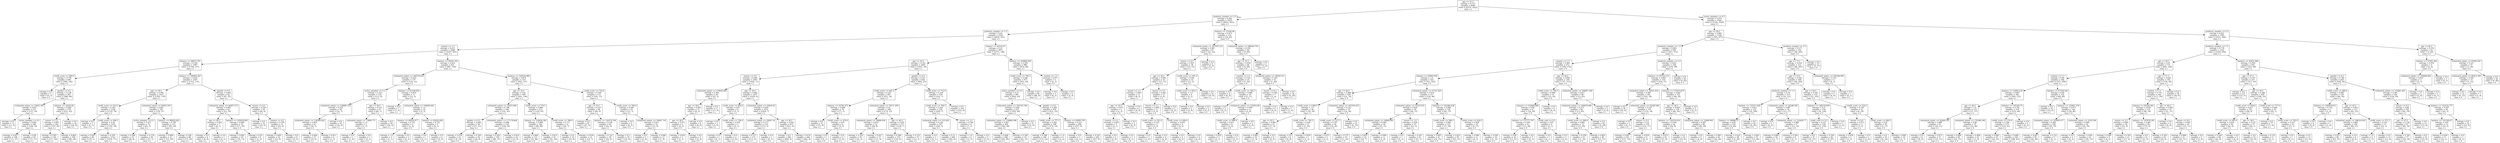 digraph Tree {
node [shape=box] ;
0 [label="age <= 41.5\nentropy = 0.727\nsamples = 8000\nvalue = [6378, 1622]\nclass = ["] ;
1 [label="products_number <= 2.5\nentropy = 0.492\nsamples = 5435\nvalue = [4852, 583]\nclass = ["] ;
0 -> 1 [labeldistance=2.5, labelangle=45, headlabel="True"] ;
2 [label="products_number <= 1.5\nentropy = 0.45\nsamples = 5319\nvalue = [4818, 501]\nclass = ["] ;
1 -> 2 ;
3 [label="country <= 1.5\nentropy = 0.613\nsamples = 2648\nvalue = [2247, 401]\nclass = ["] ;
2 -> 3 ;
4 [label="balance <= 68072.797\nentropy = 0.526\nsamples = 1997\nvalue = [1760, 237]\nclass = ["] ;
3 -> 4 ;
5 [label="credit_score <= 409.0\nentropy = 0.738\nsamples = 490\nvalue = [388, 102]\nclass = ["] ;
4 -> 5 ;
6 [label="entropy = 0.0\nsamples = 3\nvalue = [0, 3]\nclass = 0"] ;
5 -> 6 ;
7 [label="gender <= 0.5\nentropy = 0.728\nsamples = 487\nvalue = [388, 99]\nclass = ["] ;
5 -> 7 ;
8 [label="estimated_salary <= 12835.395\nentropy = 0.821\nsamples = 211\nvalue = [157, 54]\nclass = ["] ;
7 -> 8 ;
9 [label="entropy = 0.0\nsamples = 11\nvalue = [11, 0]\nclass = ["] ;
8 -> 9 ;
10 [label="active_member <= 0.5\nentropy = 0.841\nsamples = 200\nvalue = [146, 54]\nclass = ["] ;
8 -> 10 ;
11 [label="entropy = 0.927\nsamples = 108\nvalue = [71, 37]\nclass = ["] ;
10 -> 11 ;
12 [label="entropy = 0.69\nsamples = 92\nvalue = [75, 17]\nclass = ["] ;
10 -> 12 ;
13 [label="balance <= 14324.82\nentropy = 0.642\nsamples = 276\nvalue = [231, 45]\nclass = ["] ;
7 -> 13 ;
14 [label="tenure <= 5.5\nentropy = 0.693\nsamples = 242\nvalue = [197, 45]\nclass = ["] ;
13 -> 14 ;
15 [label="entropy = 0.583\nsamples = 136\nvalue = [117, 19]\nclass = ["] ;
14 -> 15 ;
16 [label="entropy = 0.804\nsamples = 106\nvalue = [80, 26]\nclass = ["] ;
14 -> 16 ;
17 [label="entropy = 0.0\nsamples = 34\nvalue = [34, 0]\nclass = ["] ;
13 -> 17 ;
18 [label="balance <= 169602.367\nentropy = 0.435\nsamples = 1507\nvalue = [1372, 135]\nclass = ["] ;
4 -> 18 ;
19 [label="age <= 39.5\nentropy = 0.394\nsamples = 1415\nvalue = [1305, 110]\nclass = ["] ;
18 -> 19 ;
20 [label="credit_score <= 412.5\nentropy = 0.343\nsamples = 1234\nvalue = [1155, 79]\nclass = ["] ;
19 -> 20 ;
21 [label="entropy = 0.0\nsamples = 1\nvalue = [0, 1]\nclass = 0"] ;
20 -> 21 ;
22 [label="credit_score <= 496.5\nentropy = 0.34\nsamples = 1233\nvalue = [1155, 78]\nclass = ["] ;
20 -> 22 ;
23 [label="entropy = 0.097\nsamples = 80\nvalue = [79, 1]\nclass = ["] ;
22 -> 23 ;
24 [label="entropy = 0.354\nsamples = 1153\nvalue = [1076, 77]\nclass = ["] ;
22 -> 24 ;
25 [label="estimated_salary <= 93453.195\nentropy = 0.661\nsamples = 181\nvalue = [150, 31]\nclass = ["] ;
19 -> 25 ;
26 [label="active_member <= 0.5\nentropy = 0.371\nsamples = 70\nvalue = [65, 5]\nclass = ["] ;
25 -> 26 ;
27 [label="entropy = 0.544\nsamples = 32\nvalue = [28, 4]\nclass = ["] ;
26 -> 27 ;
28 [label="entropy = 0.176\nsamples = 38\nvalue = [37, 1]\nclass = ["] ;
26 -> 28 ;
29 [label="balance <= 99939.426\nentropy = 0.785\nsamples = 111\nvalue = [85, 26]\nclass = ["] ;
25 -> 29 ;
30 [label="entropy = 0.994\nsamples = 22\nvalue = [12, 10]\nclass = ["] ;
29 -> 30 ;
31 [label="entropy = 0.68\nsamples = 89\nvalue = [73, 16]\nclass = ["] ;
29 -> 31 ;
32 [label="gender <= 0.5\nentropy = 0.844\nsamples = 92\nvalue = [67, 25]\nclass = ["] ;
18 -> 32 ;
33 [label="estimated_salary <= 44407.275\nentropy = 0.993\nsamples = 42\nvalue = [23, 19]\nclass = ["] ;
32 -> 33 ;
34 [label="age <= 40.5\nentropy = 0.592\nsamples = 7\nvalue = [6, 1]\nclass = ["] ;
33 -> 34 ;
35 [label="entropy = 0.0\nsamples = 6\nvalue = [6, 0]\nclass = ["] ;
34 -> 35 ;
36 [label="entropy = 0.0\nsamples = 1\nvalue = [0, 1]\nclass = 0"] ;
34 -> 36 ;
37 [label="balance <= 202018.805\nentropy = 0.999\nsamples = 35\nvalue = [17, 18]\nclass = 0"] ;
33 -> 37 ;
38 [label="entropy = 0.992\nsamples = 29\nvalue = [16, 13]\nclass = ["] ;
37 -> 38 ;
39 [label="entropy = 0.65\nsamples = 6\nvalue = [1, 5]\nclass = 0"] ;
37 -> 39 ;
40 [label="tenure <= 4.5\nentropy = 0.529\nsamples = 50\nvalue = [44, 6]\nclass = ["] ;
32 -> 40 ;
41 [label="entropy = 0.0\nsamples = 19\nvalue = [19, 0]\nclass = ["] ;
40 -> 41 ;
42 [label="country <= 0.5\nentropy = 0.709\nsamples = 31\nvalue = [25, 6]\nclass = ["] ;
40 -> 42 ;
43 [label="entropy = 0.845\nsamples = 22\nvalue = [16, 6]\nclass = ["] ;
42 -> 43 ;
44 [label="entropy = 0.0\nsamples = 9\nvalue = [9, 0]\nclass = ["] ;
42 -> 44 ;
45 [label="balance <= 99187.543\nentropy = 0.814\nsamples = 651\nvalue = [487, 164]\nclass = ["] ;
3 -> 45 ;
46 [label="estimated_salary <= 184754.625\nentropy = 0.453\nsamples = 137\nvalue = [124, 13]\nclass = ["] ;
45 -> 46 ;
47 [label="active_member <= 0.5\nentropy = 0.353\nsamples = 120\nvalue = [112, 8]\nclass = ["] ;
46 -> 47 ;
48 [label="estimated_salary <= 128985.352\nentropy = 0.525\nsamples = 59\nvalue = [52, 7]\nclass = ["] ;
47 -> 48 ;
49 [label="estimated_salary <= 118369.262\nentropy = 0.659\nsamples = 41\nvalue = [34, 7]\nclass = ["] ;
48 -> 49 ;
50 [label="entropy = 0.494\nsamples = 37\nvalue = [33, 4]\nclass = ["] ;
49 -> 50 ;
51 [label="entropy = 0.811\nsamples = 4\nvalue = [1, 3]\nclass = 0"] ;
49 -> 51 ;
52 [label="entropy = 0.0\nsamples = 18\nvalue = [18, 0]\nclass = ["] ;
48 -> 52 ;
53 [label="age <= 20.0\nentropy = 0.121\nsamples = 61\nvalue = [60, 1]\nclass = ["] ;
47 -> 53 ;
54 [label="estimated_salary <= 73899.771\nentropy = 1.0\nsamples = 2\nvalue = [1, 1]\nclass = ["] ;
53 -> 54 ;
55 [label="entropy = 0.0\nsamples = 1\nvalue = [1, 0]\nclass = ["] ;
54 -> 55 ;
56 [label="entropy = 0.0\nsamples = 1\nvalue = [0, 1]\nclass = 0"] ;
54 -> 56 ;
57 [label="entropy = 0.0\nsamples = 59\nvalue = [59, 0]\nclass = ["] ;
53 -> 57 ;
58 [label="balance <= 81108.629\nentropy = 0.874\nsamples = 17\nvalue = [12, 5]\nclass = ["] ;
46 -> 58 ;
59 [label="entropy = 0.0\nsamples = 7\nvalue = [7, 0]\nclass = ["] ;
58 -> 59 ;
60 [label="estimated_salary <= 194669.461\nentropy = 1.0\nsamples = 10\nvalue = [5, 5]\nclass = ["] ;
58 -> 60 ;
61 [label="balance <= 89934.977\nentropy = 0.722\nsamples = 5\nvalue = [1, 4]\nclass = 0"] ;
60 -> 61 ;
62 [label="entropy = 1.0\nsamples = 2\nvalue = [1, 1]\nclass = ["] ;
61 -> 62 ;
63 [label="entropy = 0.0\nsamples = 3\nvalue = [0, 3]\nclass = 0"] ;
61 -> 63 ;
64 [label="balance <= 83034.004\nentropy = 0.722\nsamples = 5\nvalue = [4, 1]\nclass = ["] ;
60 -> 64 ;
65 [label="entropy = 0.0\nsamples = 1\nvalue = [0, 1]\nclass = 0"] ;
64 -> 65 ;
66 [label="entropy = 0.0\nsamples = 4\nvalue = [4, 0]\nclass = ["] ;
64 -> 66 ;
67 [label="balance <= 145016.984\nentropy = 0.874\nsamples = 514\nvalue = [363, 151]\nclass = ["] ;
45 -> 67 ;
68 [label="age <= 33.5\nentropy = 0.93\nsamples = 399\nvalue = [261, 138]\nclass = ["] ;
67 -> 68 ;
69 [label="estimated_salary <= 74353.699\nentropy = 0.798\nsamples = 186\nvalue = [141, 45]\nclass = ["] ;
68 -> 69 ;
70 [label="gender <= 0.5\nentropy = 0.944\nsamples = 58\nvalue = [37, 21]\nclass = ["] ;
69 -> 70 ;
71 [label="entropy = 0.976\nsamples = 22\nvalue = [9, 13]\nclass = 0"] ;
70 -> 71 ;
72 [label="entropy = 0.764\nsamples = 36\nvalue = [28, 8]\nclass = ["] ;
70 -> 72 ;
73 [label="estimated_salary <= 177178.844\nentropy = 0.696\nsamples = 128\nvalue = [104, 24]\nclass = ["] ;
69 -> 73 ;
74 [label="entropy = 0.595\nsamples = 104\nvalue = [89, 15]\nclass = ["] ;
73 -> 74 ;
75 [label="entropy = 0.954\nsamples = 24\nvalue = [15, 9]\nclass = ["] ;
73 -> 75 ;
76 [label="credit_score <= 770.5\nentropy = 0.988\nsamples = 213\nvalue = [120, 93]\nclass = ["] ;
68 -> 76 ;
77 [label="balance <= 128454.246\nentropy = 0.998\nsamples = 182\nvalue = [96, 86]\nclass = ["] ;
76 -> 77 ;
78 [label="entropy = 0.994\nsamples = 121\nvalue = [55, 66]\nclass = 0"] ;
77 -> 78 ;
79 [label="entropy = 0.913\nsamples = 61\nvalue = [41, 20]\nclass = ["] ;
77 -> 79 ;
80 [label="credit_score <= 788.0\nentropy = 0.771\nsamples = 31\nvalue = [24, 7]\nclass = ["] ;
76 -> 80 ;
81 [label="entropy = 0.0\nsamples = 10\nvalue = [10, 0]\nclass = ["] ;
80 -> 81 ;
82 [label="entropy = 0.918\nsamples = 21\nvalue = [14, 7]\nclass = ["] ;
80 -> 82 ;
83 [label="credit_score <= 755.0\nentropy = 0.509\nsamples = 115\nvalue = [102, 13]\nclass = ["] ;
67 -> 83 ;
84 [label="age <= 33.5\nentropy = 0.337\nsamples = 96\nvalue = [90, 6]\nclass = ["] ;
83 -> 84 ;
85 [label="entropy = 0.0\nsamples = 47\nvalue = [47, 0]\nclass = ["] ;
84 -> 85 ;
86 [label="balance <= 154374.766\nentropy = 0.536\nsamples = 49\nvalue = [43, 6]\nclass = ["] ;
84 -> 86 ;
87 [label="entropy = 0.722\nsamples = 30\nvalue = [24, 6]\nclass = ["] ;
86 -> 87 ;
88 [label="entropy = 0.0\nsamples = 19\nvalue = [19, 0]\nclass = ["] ;
86 -> 88 ;
89 [label="credit_score <= 760.0\nentropy = 0.949\nsamples = 19\nvalue = [12, 7]\nclass = ["] ;
83 -> 89 ;
90 [label="entropy = 0.0\nsamples = 3\nvalue = [0, 3]\nclass = 0"] ;
89 -> 90 ;
91 [label="estimated_salary <= 59461.754\nentropy = 0.811\nsamples = 16\nvalue = [12, 4]\nclass = ["] ;
89 -> 91 ;
92 [label="entropy = 0.0\nsamples = 5\nvalue = [5, 0]\nclass = ["] ;
91 -> 92 ;
93 [label="entropy = 0.946\nsamples = 11\nvalue = [7, 4]\nclass = ["] ;
91 -> 93 ;
94 [label="balance <= 82533.07\nentropy = 0.23\nsamples = 2671\nvalue = [2571, 100]\nclass = ["] ;
2 -> 94 ;
95 [label="age <= 35.5\nentropy = 0.142\nsamples = 1691\nvalue = [1657, 34]\nclass = ["] ;
94 -> 95 ;
96 [label="tenure <= 0.5\nentropy = 0.083\nsamples = 1065\nvalue = [1054, 11]\nclass = ["] ;
95 -> 96 ;
97 [label="estimated_salary <= 110630.863\nentropy = 0.491\nsamples = 28\nvalue = [25, 3]\nclass = ["] ;
96 -> 97 ;
98 [label="age <= 29.5\nentropy = 0.845\nsamples = 11\nvalue = [8, 3]\nclass = ["] ;
97 -> 98 ;
99 [label="age <= 26.5\nentropy = 0.971\nsamples = 5\nvalue = [2, 3]\nclass = 0"] ;
98 -> 99 ;
100 [label="entropy = 0.918\nsamples = 3\nvalue = [2, 1]\nclass = ["] ;
99 -> 100 ;
101 [label="entropy = 0.0\nsamples = 2\nvalue = [0, 2]\nclass = 0"] ;
99 -> 101 ;
102 [label="entropy = 0.0\nsamples = 6\nvalue = [6, 0]\nclass = ["] ;
98 -> 102 ;
103 [label="entropy = 0.0\nsamples = 17\nvalue = [17, 0]\nclass = ["] ;
97 -> 103 ;
104 [label="age <= 18.5\nentropy = 0.065\nsamples = 1037\nvalue = [1029, 8]\nclass = ["] ;
96 -> 104 ;
105 [label="credit_score <= 660.0\nentropy = 0.65\nsamples = 6\nvalue = [5, 1]\nclass = ["] ;
104 -> 105 ;
106 [label="entropy = 0.0\nsamples = 3\nvalue = [3, 0]\nclass = ["] ;
105 -> 106 ;
107 [label="credit_score <= 706.0\nentropy = 0.918\nsamples = 3\nvalue = [2, 1]\nclass = ["] ;
105 -> 107 ;
108 [label="entropy = 0.0\nsamples = 1\nvalue = [0, 1]\nclass = 0"] ;
107 -> 108 ;
109 [label="entropy = 0.0\nsamples = 2\nvalue = [2, 0]\nclass = ["] ;
107 -> 109 ;
110 [label="estimated_salary <= 19434.04\nentropy = 0.059\nsamples = 1031\nvalue = [1024, 7]\nclass = ["] ;
104 -> 110 ;
111 [label="estimated_salary <= 19097.16\nentropy = 0.173\nsamples = 116\nvalue = [113, 3]\nclass = ["] ;
110 -> 111 ;
112 [label="entropy = 0.127\nsamples = 115\nvalue = [113, 2]\nclass = ["] ;
111 -> 112 ;
113 [label="entropy = 0.0\nsamples = 1\nvalue = [0, 1]\nclass = 0"] ;
111 -> 113 ;
114 [label="age <= 30.5\nentropy = 0.041\nsamples = 915\nvalue = [911, 4]\nclass = ["] ;
110 -> 114 ;
115 [label="entropy = 0.0\nsamples = 469\nvalue = [469, 0]\nclass = ["] ;
114 -> 115 ;
116 [label="entropy = 0.074\nsamples = 446\nvalue = [442, 4]\nclass = ["] ;
114 -> 116 ;
117 [label="gender <= 0.5\nentropy = 0.227\nsamples = 626\nvalue = [603, 23]\nclass = ["] ;
95 -> 117 ;
118 [label="credit_score <= 605.5\nentropy = 0.327\nsamples = 267\nvalue = [251, 16]\nclass = ["] ;
117 -> 118 ;
119 [label="balance <= 16781.975\nentropy = 0.099\nsamples = 78\nvalue = [77, 1]\nclass = ["] ;
118 -> 119 ;
120 [label="entropy = 0.0\nsamples = 72\nvalue = [72, 0]\nclass = ["] ;
119 -> 120 ;
121 [label="credit_score <= 479.0\nentropy = 0.65\nsamples = 6\nvalue = [5, 1]\nclass = ["] ;
119 -> 121 ;
122 [label="entropy = 0.0\nsamples = 1\nvalue = [0, 1]\nclass = 0"] ;
121 -> 122 ;
123 [label="entropy = 0.0\nsamples = 5\nvalue = [5, 0]\nclass = ["] ;
121 -> 123 ;
124 [label="estimated_salary <= 59111.959\nentropy = 0.4\nsamples = 189\nvalue = [174, 15]\nclass = ["] ;
118 -> 124 ;
125 [label="estimated_salary <= 39868.834\nentropy = 0.619\nsamples = 52\nvalue = [44, 8]\nclass = ["] ;
124 -> 125 ;
126 [label="entropy = 0.316\nsamples = 35\nvalue = [33, 2]\nclass = ["] ;
125 -> 126 ;
127 [label="entropy = 0.937\nsamples = 17\nvalue = [11, 6]\nclass = ["] ;
125 -> 127 ;
128 [label="age <= 40.5\nentropy = 0.291\nsamples = 137\nvalue = [130, 7]\nclass = ["] ;
124 -> 128 ;
129 [label="entropy = 0.208\nsamples = 122\nvalue = [118, 4]\nclass = ["] ;
128 -> 129 ;
130 [label="entropy = 0.722\nsamples = 15\nvalue = [12, 3]\nclass = ["] ;
128 -> 130 ;
131 [label="credit_score <= 712.0\nentropy = 0.139\nsamples = 359\nvalue = [352, 7]\nclass = ["] ;
117 -> 131 ;
132 [label="credit_score <= 706.5\nentropy = 0.181\nsamples = 256\nvalue = [249, 7]\nclass = ["] ;
131 -> 132 ;
133 [label="estimated_salary <= 535.495\nentropy = 0.143\nsamples = 247\nvalue = [242, 5]\nclass = ["] ;
132 -> 133 ;
134 [label="entropy = 0.0\nsamples = 1\nvalue = [0, 1]\nclass = 0"] ;
133 -> 134 ;
135 [label="entropy = 0.12\nsamples = 246\nvalue = [242, 4]\nclass = ["] ;
133 -> 135 ;
136 [label="tenure <= 2.5\nentropy = 0.764\nsamples = 9\nvalue = [7, 2]\nclass = ["] ;
132 -> 136 ;
137 [label="entropy = 1.0\nsamples = 4\nvalue = [2, 2]\nclass = ["] ;
136 -> 137 ;
138 [label="entropy = 0.0\nsamples = 5\nvalue = [5, 0]\nclass = ["] ;
136 -> 138 ;
139 [label="entropy = 0.0\nsamples = 103\nvalue = [103, 0]\nclass = ["] ;
131 -> 139 ;
140 [label="balance <= 205892.859\nentropy = 0.356\nsamples = 980\nvalue = [914, 66]\nclass = ["] ;
94 -> 140 ;
141 [label="credit_score <= 785.5\nentropy = 0.346\nsamples = 975\nvalue = [912, 63]\nclass = ["] ;
140 -> 141 ;
142 [label="active_member <= 0.5\nentropy = 0.37\nsamples = 887\nvalue = [824, 63]\nclass = ["] ;
141 -> 142 ;
143 [label="estimated_salary <= 183143.766\nentropy = 0.444\nsamples = 433\nvalue = [393, 40]\nclass = ["] ;
142 -> 143 ;
144 [label="estimated_salary <= 159860.586\nentropy = 0.467\nsamples = 402\nvalue = [362, 40]\nclass = ["] ;
143 -> 144 ;
145 [label="entropy = 0.404\nsamples = 348\nvalue = [320, 28]\nclass = ["] ;
144 -> 145 ;
146 [label="entropy = 0.764\nsamples = 54\nvalue = [42, 12]\nclass = ["] ;
144 -> 146 ;
147 [label="entropy = 0.0\nsamples = 31\nvalue = [31, 0]\nclass = ["] ;
143 -> 147 ;
148 [label="gender <= 0.5\nentropy = 0.289\nsamples = 454\nvalue = [431, 23]\nclass = ["] ;
142 -> 148 ;
149 [label="credit_score <= 777.5\nentropy = 0.382\nsamples = 188\nvalue = [174, 14]\nclass = ["] ;
148 -> 149 ;
150 [label="entropy = 0.348\nsamples = 184\nvalue = [172, 12]\nclass = ["] ;
149 -> 150 ;
151 [label="entropy = 1.0\nsamples = 4\nvalue = [2, 2]\nclass = ["] ;
149 -> 151 ;
152 [label="balance <= 83893.793\nentropy = 0.213\nsamples = 266\nvalue = [257, 9]\nclass = ["] ;
148 -> 152 ;
153 [label="entropy = 0.0\nsamples = 1\nvalue = [0, 1]\nclass = 0"] ;
152 -> 153 ;
154 [label="entropy = 0.195\nsamples = 265\nvalue = [257, 8]\nclass = ["] ;
152 -> 154 ;
155 [label="entropy = 0.0\nsamples = 88\nvalue = [88, 0]\nclass = ["] ;
141 -> 155 ;
156 [label="country <= 1.5\nentropy = 0.971\nsamples = 5\nvalue = [2, 3]\nclass = 0"] ;
140 -> 156 ;
157 [label="entropy = 0.0\nsamples = 3\nvalue = [0, 3]\nclass = 0"] ;
156 -> 157 ;
158 [label="entropy = 0.0\nsamples = 2\nvalue = [2, 0]\nclass = ["] ;
156 -> 158 ;
159 [label="balance <= 23194.08\nentropy = 0.873\nsamples = 116\nvalue = [34, 82]\nclass = 0"] ;
1 -> 159 ;
160 [label="estimated_salary <= 167555.125\nentropy = 0.997\nsamples = 47\nvalue = [25, 22]\nclass = ["] ;
159 -> 160 ;
161 [label="tenure <= 6.5\nentropy = 0.927\nsamples = 38\nvalue = [25, 13]\nclass = ["] ;
160 -> 161 ;
162 [label="age <= 36.5\nentropy = 0.995\nsamples = 24\nvalue = [13, 11]\nclass = ["] ;
161 -> 162 ;
163 [label="tenure <= 1.5\nentropy = 0.845\nsamples = 11\nvalue = [8, 3]\nclass = ["] ;
162 -> 163 ;
164 [label="age <= 32.5\nentropy = 0.971\nsamples = 5\nvalue = [2, 3]\nclass = 0"] ;
163 -> 164 ;
165 [label="country <= 0.5\nentropy = 0.918\nsamples = 3\nvalue = [2, 1]\nclass = ["] ;
164 -> 165 ;
166 [label="entropy = 0.0\nsamples = 2\nvalue = [2, 0]\nclass = ["] ;
165 -> 166 ;
167 [label="entropy = 0.0\nsamples = 1\nvalue = [0, 1]\nclass = 0"] ;
165 -> 167 ;
168 [label="entropy = 0.0\nsamples = 2\nvalue = [0, 2]\nclass = 0"] ;
164 -> 168 ;
169 [label="entropy = 0.0\nsamples = 6\nvalue = [6, 0]\nclass = ["] ;
163 -> 169 ;
170 [label="tenure <= 5.5\nentropy = 0.961\nsamples = 13\nvalue = [5, 8]\nclass = 0"] ;
162 -> 170 ;
171 [label="tenure <= 2.5\nentropy = 0.994\nsamples = 11\nvalue = [5, 6]\nclass = 0"] ;
170 -> 171 ;
172 [label="credit_score <= 521.0\nentropy = 0.722\nsamples = 5\nvalue = [1, 4]\nclass = 0"] ;
171 -> 172 ;
173 [label="entropy = 0.0\nsamples = 1\nvalue = [1, 0]\nclass = ["] ;
172 -> 173 ;
174 [label="entropy = 0.0\nsamples = 4\nvalue = [0, 4]\nclass = 0"] ;
172 -> 174 ;
175 [label="credit_score <= 606.0\nentropy = 0.918\nsamples = 6\nvalue = [4, 2]\nclass = ["] ;
171 -> 175 ;
176 [label="entropy = 0.0\nsamples = 2\nvalue = [0, 2]\nclass = 0"] ;
175 -> 176 ;
177 [label="entropy = 0.0\nsamples = 4\nvalue = [4, 0]\nclass = ["] ;
175 -> 177 ;
178 [label="entropy = 0.0\nsamples = 2\nvalue = [0, 2]\nclass = 0"] ;
170 -> 178 ;
179 [label="credit_score <= 597.5\nentropy = 0.592\nsamples = 14\nvalue = [12, 2]\nclass = ["] ;
161 -> 179 ;
180 [label="credit_score <= 592.5\nentropy = 1.0\nsamples = 4\nvalue = [2, 2]\nclass = ["] ;
179 -> 180 ;
181 [label="entropy = 0.0\nsamples = 2\nvalue = [2, 0]\nclass = ["] ;
180 -> 181 ;
182 [label="entropy = 0.0\nsamples = 2\nvalue = [0, 2]\nclass = 0"] ;
180 -> 182 ;
183 [label="entropy = 0.0\nsamples = 10\nvalue = [10, 0]\nclass = ["] ;
179 -> 183 ;
184 [label="entropy = 0.0\nsamples = 9\nvalue = [0, 9]\nclass = 0"] ;
160 -> 184 ;
185 [label="estimated_salary <= 188544.703\nentropy = 0.559\nsamples = 69\nvalue = [9, 60]\nclass = 0"] ;
159 -> 185 ;
186 [label="age <= 35.5\nentropy = 0.439\nsamples = 66\nvalue = [6, 60]\nclass = 0"] ;
185 -> 186 ;
187 [label="country <= 1.5\nentropy = 0.722\nsamples = 25\nvalue = [5, 20]\nclass = 0"] ;
186 -> 187 ;
188 [label="entropy = 0.0\nsamples = 9\nvalue = [0, 9]\nclass = 0"] ;
187 -> 188 ;
189 [label="credit_score <= 585.5\nentropy = 0.896\nsamples = 16\nvalue = [5, 11]\nclass = 0"] ;
187 -> 189 ;
190 [label="entropy = 0.0\nsamples = 5\nvalue = [0, 5]\nclass = 0"] ;
189 -> 190 ;
191 [label="estimated_salary <= 132916.68\nentropy = 0.994\nsamples = 11\nvalue = [5, 6]\nclass = 0"] ;
189 -> 191 ;
192 [label="credit_score <= 686.0\nentropy = 0.811\nsamples = 8\nvalue = [2, 6]\nclass = 0"] ;
191 -> 192 ;
193 [label="entropy = 0.918\nsamples = 3\nvalue = [2, 1]\nclass = ["] ;
192 -> 193 ;
194 [label="entropy = 0.0\nsamples = 5\nvalue = [0, 5]\nclass = 0"] ;
192 -> 194 ;
195 [label="entropy = 0.0\nsamples = 3\nvalue = [3, 0]\nclass = ["] ;
191 -> 195 ;
196 [label="estimated_salary <= 18918.101\nentropy = 0.165\nsamples = 41\nvalue = [1, 40]\nclass = 0"] ;
186 -> 196 ;
197 [label="tenure <= 6.5\nentropy = 0.592\nsamples = 7\nvalue = [1, 6]\nclass = 0"] ;
196 -> 197 ;
198 [label="entropy = 0.0\nsamples = 6\nvalue = [0, 6]\nclass = 0"] ;
197 -> 198 ;
199 [label="entropy = 0.0\nsamples = 1\nvalue = [1, 0]\nclass = ["] ;
197 -> 199 ;
200 [label="entropy = 0.0\nsamples = 34\nvalue = [0, 34]\nclass = 0"] ;
196 -> 200 ;
201 [label="entropy = 0.0\nsamples = 3\nvalue = [3, 0]\nclass = ["] ;
185 -> 201 ;
202 [label="active_member <= 0.5\nentropy = 0.974\nsamples = 2565\nvalue = [1526, 1039]\nclass = ["] ;
0 -> 202 [labeldistance=2.5, labelangle=-45, headlabel="False"] ;
203 [label="age <= 50.5\nentropy = 0.985\nsamples = 1180\nvalue = [505, 675]\nclass = 0"] ;
202 -> 203 ;
204 [label="products_number <= 1.5\nentropy = 0.993\nsamples = 830\nvalue = [457, 373]\nclass = ["] ;
203 -> 204 ;
205 [label="country <= 1.5\nentropy = 0.981\nsamples = 472\nvalue = [198, 274]\nclass = 0"] ;
204 -> 205 ;
206 [label="balance <= 45492.939\nentropy = 1.0\nsamples = 323\nvalue = [161, 162]\nclass = 0"] ;
205 -> 206 ;
207 [label="age <= 44.5\nentropy = 0.884\nsamples = 106\nvalue = [32, 74]\nclass = 0"] ;
206 -> 207 ;
208 [label="credit_score <= 689.5\nentropy = 1.0\nsamples = 36\nvalue = [18, 18]\nclass = ["] ;
207 -> 208 ;
209 [label="age <= 43.5\nentropy = 0.904\nsamples = 25\nvalue = [17, 8]\nclass = ["] ;
208 -> 209 ;
210 [label="entropy = 0.982\nsamples = 19\nvalue = [11, 8]\nclass = ["] ;
209 -> 210 ;
211 [label="entropy = 0.0\nsamples = 6\nvalue = [6, 0]\nclass = ["] ;
209 -> 211 ;
212 [label="credit_score <= 785.5\nentropy = 0.439\nsamples = 11\nvalue = [1, 10]\nclass = 0"] ;
208 -> 212 ;
213 [label="entropy = 0.0\nsamples = 8\nvalue = [0, 8]\nclass = 0"] ;
212 -> 213 ;
214 [label="entropy = 0.918\nsamples = 3\nvalue = [1, 2]\nclass = 0"] ;
212 -> 214 ;
215 [label="estimated_salary <= 163109.453\nentropy = 0.722\nsamples = 70\nvalue = [14, 56]\nclass = 0"] ;
207 -> 215 ;
216 [label="credit_score <= 517.5\nentropy = 0.797\nsamples = 58\nvalue = [14, 44]\nclass = 0"] ;
215 -> 216 ;
217 [label="entropy = 0.971\nsamples = 5\nvalue = [3, 2]\nclass = ["] ;
216 -> 217 ;
218 [label="entropy = 0.737\nsamples = 53\nvalue = [11, 42]\nclass = 0"] ;
216 -> 218 ;
219 [label="entropy = 0.0\nsamples = 12\nvalue = [0, 12]\nclass = 0"] ;
215 -> 219 ;
220 [label="estimated_salary <= 57331.295\nentropy = 0.974\nsamples = 217\nvalue = [129, 88]\nclass = ["] ;
206 -> 220 ;
221 [label="estimated_salary <= 35333.635\nentropy = 0.818\nsamples = 59\nvalue = [44, 15]\nclass = ["] ;
220 -> 221 ;
222 [label="estimated_salary <= 26060.881\nentropy = 0.944\nsamples = 36\nvalue = [23, 13]\nclass = ["] ;
221 -> 222 ;
223 [label="entropy = 0.855\nsamples = 25\nvalue = [18, 7]\nclass = ["] ;
222 -> 223 ;
224 [label="entropy = 0.994\nsamples = 11\nvalue = [5, 6]\nclass = 0"] ;
222 -> 224 ;
225 [label="tenure <= 1.0\nentropy = 0.426\nsamples = 23\nvalue = [21, 2]\nclass = ["] ;
221 -> 225 ;
226 [label="entropy = 0.0\nsamples = 1\nvalue = [0, 1]\nclass = 0"] ;
225 -> 226 ;
227 [label="entropy = 0.267\nsamples = 22\nvalue = [21, 1]\nclass = ["] ;
225 -> 227 ;
228 [label="balance <= 161080.438\nentropy = 0.996\nsamples = 158\nvalue = [85, 73]\nclass = ["] ;
220 -> 228 ;
229 [label="credit_score <= 586.5\nentropy = 0.982\nsamples = 133\nvalue = [77, 56]\nclass = ["] ;
228 -> 229 ;
230 [label="entropy = 0.965\nsamples = 41\nvalue = [16, 25]\nclass = 0"] ;
229 -> 230 ;
231 [label="entropy = 0.922\nsamples = 92\nvalue = [61, 31]\nclass = ["] ;
229 -> 231 ;
232 [label="credit_score <= 634.0\nentropy = 0.904\nsamples = 25\nvalue = [8, 17]\nclass = 0"] ;
228 -> 232 ;
233 [label="entropy = 0.994\nsamples = 11\nvalue = [6, 5]\nclass = ["] ;
232 -> 233 ;
234 [label="entropy = 0.592\nsamples = 14\nvalue = [2, 12]\nclass = 0"] ;
232 -> 234 ;
235 [label="age <= 44.5\nentropy = 0.809\nsamples = 149\nvalue = [37, 112]\nclass = 0"] ;
205 -> 235 ;
236 [label="credit_score <= 764.5\nentropy = 0.986\nsamples = 51\nvalue = [22, 29]\nclass = 0"] ;
235 -> 236 ;
237 [label="balance <= 154408.688\nentropy = 0.96\nsamples = 47\nvalue = [18, 29]\nclass = 0"] ;
236 -> 237 ;
238 [label="balance <= 137777.797\nentropy = 0.901\nsamples = 41\nvalue = [13, 28]\nclass = 0"] ;
237 -> 238 ;
239 [label="entropy = 0.96\nsamples = 34\nvalue = [13, 21]\nclass = 0"] ;
238 -> 239 ;
240 [label="entropy = 0.0\nsamples = 7\nvalue = [0, 7]\nclass = 0"] ;
238 -> 240 ;
241 [label="credit_card <= 0.5\nentropy = 0.65\nsamples = 6\nvalue = [5, 1]\nclass = ["] ;
237 -> 241 ;
242 [label="entropy = 0.0\nsamples = 1\nvalue = [0, 1]\nclass = 0"] ;
241 -> 242 ;
243 [label="entropy = 0.0\nsamples = 5\nvalue = [5, 0]\nclass = ["] ;
241 -> 243 ;
244 [label="entropy = 0.0\nsamples = 4\nvalue = [4, 0]\nclass = ["] ;
236 -> 244 ;
245 [label="estimated_salary <= 196997.266\nentropy = 0.617\nsamples = 98\nvalue = [15, 83]\nclass = 0"] ;
235 -> 245 ;
246 [label="estimated_salary <= 164676.906\nentropy = 0.572\nsamples = 96\nvalue = [13, 83]\nclass = 0"] ;
245 -> 246 ;
247 [label="credit_score <= 589.0\nentropy = 0.681\nsamples = 72\nvalue = [13, 59]\nclass = 0"] ;
246 -> 247 ;
248 [label="entropy = 0.258\nsamples = 23\nvalue = [1, 22]\nclass = 0"] ;
247 -> 248 ;
249 [label="entropy = 0.803\nsamples = 49\nvalue = [12, 37]\nclass = 0"] ;
247 -> 249 ;
250 [label="entropy = 0.0\nsamples = 24\nvalue = [0, 24]\nclass = 0"] ;
246 -> 250 ;
251 [label="entropy = 0.0\nsamples = 2\nvalue = [2, 0]\nclass = ["] ;
245 -> 251 ;
252 [label="products_number <= 2.5\nentropy = 0.851\nsamples = 358\nvalue = [259, 99]\nclass = ["] ;
204 -> 252 ;
253 [label="balance <= 87316.215\nentropy = 0.681\nsamples = 316\nvalue = [259, 57]\nclass = ["] ;
252 -> 253 ;
254 [label="estimated_salary <= 32921.016\nentropy = 0.467\nsamples = 181\nvalue = [163, 18]\nclass = ["] ;
253 -> 254 ;
255 [label="entropy = 0.0\nsamples = 30\nvalue = [30, 0]\nclass = ["] ;
254 -> 255 ;
256 [label="estimated_salary <= 34328.246\nentropy = 0.527\nsamples = 151\nvalue = [133, 18]\nclass = ["] ;
254 -> 256 ;
257 [label="entropy = 0.0\nsamples = 1\nvalue = [0, 1]\nclass = 0"] ;
256 -> 257 ;
258 [label="tenure <= 9.5\nentropy = 0.51\nsamples = 150\nvalue = [133, 17]\nclass = ["] ;
256 -> 258 ;
259 [label="entropy = 0.467\nsamples = 141\nvalue = [127, 14]\nclass = ["] ;
258 -> 259 ;
260 [label="entropy = 0.918\nsamples = 9\nvalue = [6, 3]\nclass = ["] ;
258 -> 260 ;
261 [label="balance <= 173473.875\nentropy = 0.867\nsamples = 135\nvalue = [96, 39]\nclass = ["] ;
253 -> 261 ;
262 [label="age <= 44.5\nentropy = 0.829\nsamples = 130\nvalue = [96, 34]\nclass = ["] ;
261 -> 262 ;
263 [label="balance <= 134319.016\nentropy = 0.544\nsamples = 64\nvalue = [56, 8]\nclass = ["] ;
262 -> 263 ;
264 [label="entropy = 0.675\nsamples = 45\nvalue = [37, 8]\nclass = ["] ;
263 -> 264 ;
265 [label="entropy = 0.0\nsamples = 19\nvalue = [19, 0]\nclass = ["] ;
263 -> 265 ;
266 [label="estimated_salary <= 12900.905\nentropy = 0.967\nsamples = 66\nvalue = [40, 26]\nclass = ["] ;
262 -> 266 ;
267 [label="entropy = 0.0\nsamples = 4\nvalue = [4, 0]\nclass = ["] ;
266 -> 267 ;
268 [label="entropy = 0.981\nsamples = 62\nvalue = [36, 26]\nclass = ["] ;
266 -> 268 ;
269 [label="entropy = 0.0\nsamples = 5\nvalue = [0, 5]\nclass = 0"] ;
261 -> 269 ;
270 [label="entropy = 0.0\nsamples = 42\nvalue = [0, 42]\nclass = 0"] ;
252 -> 270 ;
271 [label="products_number <= 2.5\nentropy = 0.577\nsamples = 350\nvalue = [48, 302]\nclass = 0"] ;
203 -> 271 ;
272 [label="age <= 73.5\nentropy = 0.618\nsamples = 313\nvalue = [48, 265]\nclass = 0"] ;
271 -> 272 ;
273 [label="age <= 55.5\nentropy = 0.592\nsamples = 308\nvalue = [44, 264]\nclass = 0"] ;
272 -> 273 ;
274 [label="products_number <= 1.5\nentropy = 0.74\nsamples = 153\nvalue = [32, 121]\nclass = 0"] ;
273 -> 274 ;
275 [label="balance <= 135217.828\nentropy = 0.621\nsamples = 123\nvalue = [19, 104]\nclass = 0"] ;
274 -> 275 ;
276 [label="balance <= 99086.57\nentropy = 0.69\nsamples = 103\nvalue = [19, 84]\nclass = 0"] ;
275 -> 276 ;
277 [label="entropy = 0.414\nsamples = 48\nvalue = [4, 44]\nclass = 0"] ;
276 -> 277 ;
278 [label="entropy = 0.845\nsamples = 55\nvalue = [15, 40]\nclass = 0"] ;
276 -> 278 ;
279 [label="entropy = 0.0\nsamples = 20\nvalue = [0, 20]\nclass = 0"] ;
275 -> 279 ;
280 [label="estimated_salary <= 24188.285\nentropy = 0.987\nsamples = 30\nvalue = [13, 17]\nclass = 0"] ;
274 -> 280 ;
281 [label="entropy = 0.0\nsamples = 3\nvalue = [0, 3]\nclass = 0"] ;
280 -> 281 ;
282 [label="estimated_salary <= 123428.77\nentropy = 0.999\nsamples = 27\nvalue = [13, 14]\nclass = 0"] ;
280 -> 282 ;
283 [label="entropy = 0.964\nsamples = 18\nvalue = [11, 7]\nclass = ["] ;
282 -> 283 ;
284 [label="entropy = 0.764\nsamples = 9\nvalue = [2, 7]\nclass = 0"] ;
282 -> 284 ;
285 [label="age <= 64.5\nentropy = 0.393\nsamples = 155\nvalue = [12, 143]\nclass = 0"] ;
273 -> 285 ;
286 [label="balance <= 188159.859\nentropy = 0.27\nsamples = 130\nvalue = [6, 124]\nclass = 0"] ;
285 -> 286 ;
287 [label="credit_card <= 0.5\nentropy = 0.237\nsamples = 129\nvalue = [5, 124]\nclass = 0"] ;
286 -> 287 ;
288 [label="entropy = 0.0\nsamples = 37\nvalue = [0, 37]\nclass = 0"] ;
287 -> 288 ;
289 [label="entropy = 0.305\nsamples = 92\nvalue = [5, 87]\nclass = 0"] ;
287 -> 289 ;
290 [label="entropy = 0.0\nsamples = 1\nvalue = [1, 0]\nclass = ["] ;
286 -> 290 ;
291 [label="credit_score <= 534.5\nentropy = 0.795\nsamples = 25\nvalue = [6, 19]\nclass = 0"] ;
285 -> 291 ;
292 [label="tenure <= 8.0\nentropy = 0.971\nsamples = 5\nvalue = [3, 2]\nclass = ["] ;
291 -> 292 ;
293 [label="entropy = 0.918\nsamples = 3\nvalue = [1, 2]\nclass = 0"] ;
292 -> 293 ;
294 [label="entropy = 0.0\nsamples = 2\nvalue = [2, 0]\nclass = ["] ;
292 -> 294 ;
295 [label="credit_score <= 640.5\nentropy = 0.61\nsamples = 20\nvalue = [3, 17]\nclass = 0"] ;
291 -> 295 ;
296 [label="entropy = 0.0\nsamples = 10\nvalue = [0, 10]\nclass = 0"] ;
295 -> 296 ;
297 [label="entropy = 0.881\nsamples = 10\nvalue = [3, 7]\nclass = 0"] ;
295 -> 297 ;
298 [label="estimated_salary <= 182364.695\nentropy = 0.722\nsamples = 5\nvalue = [4, 1]\nclass = ["] ;
272 -> 298 ;
299 [label="entropy = 0.0\nsamples = 4\nvalue = [4, 0]\nclass = ["] ;
298 -> 299 ;
300 [label="entropy = 0.0\nsamples = 1\nvalue = [0, 1]\nclass = 0"] ;
298 -> 300 ;
301 [label="entropy = 0.0\nsamples = 37\nvalue = [0, 37]\nclass = 0"] ;
271 -> 301 ;
302 [label="products_number <= 2.5\nentropy = 0.831\nsamples = 1385\nvalue = [1021, 364]\nclass = ["] ;
202 -> 302 ;
303 [label="products_number <= 1.5\nentropy = 0.778\nsamples = 1322\nvalue = [1018, 304]\nclass = ["] ;
302 -> 303 ;
304 [label="age <= 58.5\nentropy = 0.91\nsamples = 731\nvalue = [493, 238]\nclass = ["] ;
303 -> 304 ;
305 [label="country <= 1.5\nentropy = 0.96\nsamples = 546\nvalue = [337, 209]\nclass = ["] ;
304 -> 305 ;
306 [label="balance <= 55405.234\nentropy = 0.897\nsamples = 392\nvalue = [269, 123]\nclass = ["] ;
305 -> 306 ;
307 [label="age <= 44.5\nentropy = 1.0\nsamples = 114\nvalue = [57, 57]\nclass = ["] ;
306 -> 307 ;
308 [label="estimated_salary <= 82440.195\nentropy = 0.898\nsamples = 35\nvalue = [24, 11]\nclass = ["] ;
307 -> 308 ;
309 [label="entropy = 0.0\nsamples = 8\nvalue = [8, 0]\nclass = ["] ;
308 -> 309 ;
310 [label="entropy = 0.975\nsamples = 27\nvalue = [16, 11]\nclass = ["] ;
308 -> 310 ;
311 [label="estimated_salary <= 176586.188\nentropy = 0.98\nsamples = 79\nvalue = [33, 46]\nclass = 0"] ;
307 -> 311 ;
312 [label="entropy = 0.996\nsamples = 69\nvalue = [32, 37]\nclass = 0"] ;
311 -> 312 ;
313 [label="entropy = 0.469\nsamples = 10\nvalue = [1, 9]\nclass = 0"] ;
311 -> 313 ;
314 [label="balance <= 195183.75\nentropy = 0.791\nsamples = 278\nvalue = [212, 66]\nclass = ["] ;
306 -> 314 ;
315 [label="credit_score <= 574.0\nentropy = 0.766\nsamples = 273\nvalue = [212, 61]\nclass = ["] ;
314 -> 315 ;
316 [label="entropy = 0.982\nsamples = 45\nvalue = [26, 19]\nclass = ["] ;
315 -> 316 ;
317 [label="entropy = 0.689\nsamples = 228\nvalue = [186, 42]\nclass = ["] ;
315 -> 317 ;
318 [label="entropy = 0.0\nsamples = 5\nvalue = [0, 5]\nclass = 0"] ;
314 -> 318 ;
319 [label="balance <= 87350.344\nentropy = 0.99\nsamples = 154\nvalue = [68, 86]\nclass = 0"] ;
305 -> 319 ;
320 [label="entropy = 0.0\nsamples = 10\nvalue = [10, 0]\nclass = ["] ;
319 -> 320 ;
321 [label="balance <= 132901.578\nentropy = 0.973\nsamples = 144\nvalue = [58, 86]\nclass = 0"] ;
319 -> 321 ;
322 [label="estimated_salary <= 193005.477\nentropy = 0.881\nsamples = 100\nvalue = [30, 70]\nclass = 0"] ;
321 -> 322 ;
323 [label="entropy = 0.847\nsamples = 95\nvalue = [26, 69]\nclass = 0"] ;
322 -> 323 ;
324 [label="entropy = 0.722\nsamples = 5\nvalue = [4, 1]\nclass = ["] ;
322 -> 324 ;
325 [label="estimated_salary <= 21925.88\nentropy = 0.946\nsamples = 44\nvalue = [28, 16]\nclass = ["] ;
321 -> 325 ;
326 [label="entropy = 0.0\nsamples = 3\nvalue = [0, 3]\nclass = 0"] ;
325 -> 326 ;
327 [label="entropy = 0.901\nsamples = 41\nvalue = [28, 13]\nclass = ["] ;
325 -> 327 ;
328 [label="age <= 71.5\nentropy = 0.626\nsamples = 185\nvalue = [156, 29]\nclass = ["] ;
304 -> 328 ;
329 [label="country <= 1.5\nentropy = 0.719\nsamples = 146\nvalue = [117, 29]\nclass = ["] ;
328 -> 329 ;
330 [label="balance <= 65185.045\nentropy = 0.629\nsamples = 114\nvalue = [96, 18]\nclass = ["] ;
329 -> 330 ;
331 [label="tenure <= 2.5\nentropy = 0.881\nsamples = 30\nvalue = [21, 9]\nclass = ["] ;
330 -> 331 ;
332 [label="entropy = 0.991\nsamples = 9\nvalue = [4, 5]\nclass = 0"] ;
331 -> 332 ;
333 [label="entropy = 0.702\nsamples = 21\nvalue = [17, 4]\nclass = ["] ;
331 -> 333 ;
334 [label="balance <= 107870.285\nentropy = 0.491\nsamples = 84\nvalue = [75, 9]\nclass = ["] ;
330 -> 334 ;
335 [label="entropy = 0.0\nsamples = 21\nvalue = [21, 0]\nclass = ["] ;
334 -> 335 ;
336 [label="entropy = 0.592\nsamples = 63\nvalue = [54, 9]\nclass = ["] ;
334 -> 336 ;
337 [label="age <= 60.5\nentropy = 0.928\nsamples = 32\nvalue = [21, 11]\nclass = ["] ;
329 -> 337 ;
338 [label="entropy = 0.0\nsamples = 6\nvalue = [6, 0]\nclass = ["] ;
337 -> 338 ;
339 [label="tenure <= 8.0\nentropy = 0.983\nsamples = 26\nvalue = [15, 11]\nclass = ["] ;
337 -> 339 ;
340 [label="entropy = 0.998\nsamples = 21\nvalue = [10, 11]\nclass = 0"] ;
339 -> 340 ;
341 [label="entropy = 0.0\nsamples = 5\nvalue = [5, 0]\nclass = ["] ;
339 -> 341 ;
342 [label="entropy = 0.0\nsamples = 39\nvalue = [39, 0]\nclass = ["] ;
328 -> 342 ;
343 [label="balance <= 43031.969\nentropy = 0.505\nsamples = 591\nvalue = [525, 66]\nclass = ["] ;
303 -> 343 ;
344 [label="age <= 47.5\nentropy = 0.197\nsamples = 327\nvalue = [317, 10]\nclass = ["] ;
343 -> 344 ;
345 [label="entropy = 0.0\nsamples = 127\nvalue = [127, 0]\nclass = ["] ;
344 -> 345 ;
346 [label="age <= 59.5\nentropy = 0.286\nsamples = 200\nvalue = [190, 10]\nclass = ["] ;
344 -> 346 ;
347 [label="credit_score <= 650.0\nentropy = 0.417\nsamples = 107\nvalue = [98, 9]\nclass = ["] ;
346 -> 347 ;
348 [label="credit_score <= 643.0\nentropy = 0.634\nsamples = 50\nvalue = [42, 8]\nclass = ["] ;
347 -> 348 ;
349 [label="entropy = 0.544\nsamples = 48\nvalue = [42, 6]\nclass = ["] ;
348 -> 349 ;
350 [label="entropy = 0.0\nsamples = 2\nvalue = [0, 2]\nclass = 0"] ;
348 -> 350 ;
351 [label="age <= 58.5\nentropy = 0.127\nsamples = 57\nvalue = [56, 1]\nclass = ["] ;
347 -> 351 ;
352 [label="entropy = 0.0\nsamples = 52\nvalue = [52, 0]\nclass = ["] ;
351 -> 352 ;
353 [label="entropy = 0.722\nsamples = 5\nvalue = [4, 1]\nclass = ["] ;
351 -> 353 ;
354 [label="credit_score <= 777.0\nentropy = 0.086\nsamples = 93\nvalue = [92, 1]\nclass = ["] ;
346 -> 354 ;
355 [label="entropy = 0.0\nsamples = 77\nvalue = [77, 0]\nclass = ["] ;
354 -> 355 ;
356 [label="credit_score <= 783.0\nentropy = 0.337\nsamples = 16\nvalue = [15, 1]\nclass = ["] ;
354 -> 356 ;
357 [label="entropy = 0.0\nsamples = 1\nvalue = [0, 1]\nclass = 0"] ;
356 -> 357 ;
358 [label="entropy = 0.0\nsamples = 15\nvalue = [15, 0]\nclass = ["] ;
356 -> 358 ;
359 [label="gender <= 0.5\nentropy = 0.746\nsamples = 264\nvalue = [208, 56]\nclass = ["] ;
343 -> 359 ;
360 [label="credit_score <= 488.0\nentropy = 0.881\nsamples = 120\nvalue = [84, 36]\nclass = ["] ;
359 -> 360 ;
361 [label="balance <= 160918.813\nentropy = 0.722\nsamples = 5\nvalue = [1, 4]\nclass = 0"] ;
360 -> 361 ;
362 [label="entropy = 0.0\nsamples = 4\nvalue = [0, 4]\nclass = 0"] ;
361 -> 362 ;
363 [label="entropy = 0.0\nsamples = 1\nvalue = [1, 0]\nclass = ["] ;
361 -> 363 ;
364 [label="age <= 63.5\nentropy = 0.853\nsamples = 115\nvalue = [83, 32]\nclass = ["] ;
360 -> 364 ;
365 [label="estimated_salary <= 188193.633\nentropy = 0.893\nsamples = 100\nvalue = [69, 31]\nclass = ["] ;
364 -> 365 ;
366 [label="entropy = 0.915\nsamples = 94\nvalue = [63, 31]\nclass = ["] ;
365 -> 366 ;
367 [label="entropy = 0.0\nsamples = 6\nvalue = [6, 0]\nclass = ["] ;
365 -> 367 ;
368 [label="credit_score <= 571.5\nentropy = 0.353\nsamples = 15\nvalue = [14, 1]\nclass = ["] ;
364 -> 368 ;
369 [label="entropy = 1.0\nsamples = 2\nvalue = [1, 1]\nclass = ["] ;
368 -> 369 ;
370 [label="entropy = 0.0\nsamples = 13\nvalue = [13, 0]\nclass = ["] ;
368 -> 370 ;
371 [label="estimated_salary <= 155681.461\nentropy = 0.581\nsamples = 144\nvalue = [124, 20]\nclass = ["] ;
359 -> 371 ;
372 [label="tenure <= 8.5\nentropy = 0.68\nsamples = 100\nvalue = [82, 18]\nclass = ["] ;
371 -> 372 ;
373 [label="age <= 67.5\nentropy = 0.736\nsamples = 87\nvalue = [69, 18]\nclass = ["] ;
372 -> 373 ;
374 [label="entropy = 0.785\nsamples = 77\nvalue = [59, 18]\nclass = ["] ;
373 -> 374 ;
375 [label="entropy = 0.0\nsamples = 10\nvalue = [10, 0]\nclass = ["] ;
373 -> 375 ;
376 [label="entropy = 0.0\nsamples = 13\nvalue = [13, 0]\nclass = ["] ;
372 -> 376 ;
377 [label="balance <= 103122.777\nentropy = 0.267\nsamples = 44\nvalue = [42, 2]\nclass = ["] ;
371 -> 377 ;
378 [label="balance <= 101169.07\nentropy = 0.65\nsamples = 12\nvalue = [10, 2]\nclass = ["] ;
377 -> 378 ;
379 [label="entropy = 0.439\nsamples = 11\nvalue = [10, 1]\nclass = ["] ;
378 -> 379 ;
380 [label="entropy = 0.0\nsamples = 1\nvalue = [0, 1]\nclass = 0"] ;
378 -> 380 ;
381 [label="entropy = 0.0\nsamples = 32\nvalue = [32, 0]\nclass = ["] ;
377 -> 381 ;
382 [label="age <= 42.5\nentropy = 0.276\nsamples = 63\nvalue = [3, 60]\nclass = 0"] ;
302 -> 382 ;
383 [label="balance <= 57003.365\nentropy = 0.918\nsamples = 6\nvalue = [2, 4]\nclass = 0"] ;
382 -> 383 ;
384 [label="estimated_salary <= 154668.664\nentropy = 0.918\nsamples = 3\nvalue = [2, 1]\nclass = ["] ;
383 -> 384 ;
385 [label="entropy = 0.0\nsamples = 2\nvalue = [2, 0]\nclass = ["] ;
384 -> 385 ;
386 [label="entropy = 0.0\nsamples = 1\nvalue = [0, 1]\nclass = 0"] ;
384 -> 386 ;
387 [label="entropy = 0.0\nsamples = 3\nvalue = [0, 3]\nclass = 0"] ;
383 -> 387 ;
388 [label="estimated_salary <= 67063.207\nentropy = 0.127\nsamples = 57\nvalue = [1, 56]\nclass = 0"] ;
382 -> 388 ;
389 [label="estimated_salary <= 66412.395\nentropy = 0.391\nsamples = 13\nvalue = [1, 12]\nclass = 0"] ;
388 -> 389 ;
390 [label="entropy = 0.0\nsamples = 12\nvalue = [0, 12]\nclass = 0"] ;
389 -> 390 ;
391 [label="entropy = 0.0\nsamples = 1\nvalue = [1, 0]\nclass = ["] ;
389 -> 391 ;
392 [label="entropy = 0.0\nsamples = 44\nvalue = [0, 44]\nclass = 0"] ;
388 -> 392 ;
}
